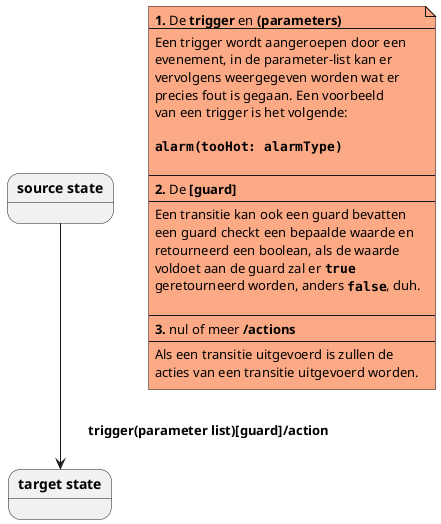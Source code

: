 @startuml
'https://plantuml.com/state-diagram


state state_0 as "**source state**"
state state_1 as "**target state**"
state_0 --> state_1 : \t**trigger(parameter list)[guard]/action**


note as n1 #FCA985
   **1.** De **trigger** en **(parameters)**
   --
   Een trigger wordt aangeroepen door een
   evenement, in de parameter-list kan er
   vervolgens weergegeven worden wat er
   precies fout is gegaan. Een voorbeeld
   van een trigger is het volgende:

   **""alarm(tooHot: alarmType)""**

   --
   **2.** De **[guard]**
   --
   Een transitie kan ook een guard bevatten
   een guard checkt een bepaalde waarde en
   retourneerd een boolean, als de waarde
   voldoet aan de guard zal er **""true""**
   geretourneerd worden, anders **""false""**, duh.

   --
   **3.** nul of meer **/actions**
   --
   Als een transitie uitgevoerd is zullen de
   acties van een transitie uitgevoerd worden.
end note




'n1 -[hidden]left-> state_0
'n3 -[hidden]left-> state_1

'n1 -[hidden]up> n2
'n2 -[hidden]> n3

'additional hidden arrows remove the
'arrows all together.
'n1 -[hidden]down> n2
'n2 -[hidden]down> n3



'n1 -[hidden]-> state_0
'n1 -[hidden]-> state_1

'scale 350 width
'[*] --> NotShooting
'
'state NotShooting {
'  [*] --> Idle
'  Idle --> Configuring : EvConfig
'  Configuring --> Idle : EvConfig
'}
'
'state Configuring {
'  [*] --> NewValueSelection
'  NewValueSelection --> NewValuePreview : EvNewValue
'  NewValuePreview --> NewValueSelection : EvNewValueRejected
'  NewValuePreview --> NewValueSelection : EvNewValueSaved
'
'  state NewValuePreview {
'     State1 -> State2
'  }
'
'}
@enduml